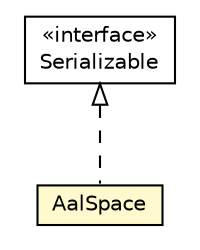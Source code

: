 #!/usr/local/bin/dot
#
# Class diagram 
# Generated by UMLGraph version R5_6-24-gf6e263 (http://www.umlgraph.org/)
#

digraph G {
	edge [fontname="Helvetica",fontsize=10,labelfontname="Helvetica",labelfontsize=10];
	node [fontname="Helvetica",fontsize=10,shape=plaintext];
	nodesep=0.25;
	ranksep=0.5;
	// org.universAAL.middleware.interfaces.mpa.model.AalMpa.ApplicationProfile.AalSpace
	c1822839 [label=<<table title="org.universAAL.middleware.interfaces.mpa.model.AalMpa.ApplicationProfile.AalSpace" border="0" cellborder="1" cellspacing="0" cellpadding="2" port="p" bgcolor="lemonChiffon" href="./AalMpa.ApplicationProfile.AalSpace.html">
		<tr><td><table border="0" cellspacing="0" cellpadding="1">
<tr><td align="center" balign="center"> AalSpace </td></tr>
		</table></td></tr>
		</table>>, URL="./AalMpa.ApplicationProfile.AalSpace.html", fontname="Helvetica", fontcolor="black", fontsize=10.0];
	//org.universAAL.middleware.interfaces.mpa.model.AalMpa.ApplicationProfile.AalSpace implements java.io.Serializable
	c1825411:p -> c1822839:p [dir=back,arrowtail=empty,style=dashed];
	// java.io.Serializable
	c1825411 [label=<<table title="java.io.Serializable" border="0" cellborder="1" cellspacing="0" cellpadding="2" port="p" href="http://java.sun.com/j2se/1.4.2/docs/api/java/io/Serializable.html">
		<tr><td><table border="0" cellspacing="0" cellpadding="1">
<tr><td align="center" balign="center"> &#171;interface&#187; </td></tr>
<tr><td align="center" balign="center"> Serializable </td></tr>
		</table></td></tr>
		</table>>, URL="http://java.sun.com/j2se/1.4.2/docs/api/java/io/Serializable.html", fontname="Helvetica", fontcolor="black", fontsize=10.0];
}

